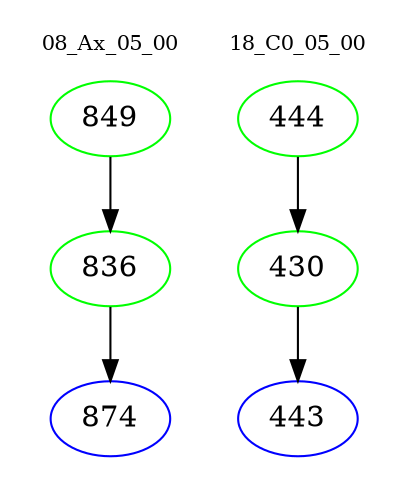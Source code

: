 digraph{
subgraph cluster_0 {
color = white
label = "08_Ax_05_00";
fontsize=10;
T0_849 [label="849", color="green"]
T0_849 -> T0_836 [color="black"]
T0_836 [label="836", color="green"]
T0_836 -> T0_874 [color="black"]
T0_874 [label="874", color="blue"]
}
subgraph cluster_1 {
color = white
label = "18_C0_05_00";
fontsize=10;
T1_444 [label="444", color="green"]
T1_444 -> T1_430 [color="black"]
T1_430 [label="430", color="green"]
T1_430 -> T1_443 [color="black"]
T1_443 [label="443", color="blue"]
}
}
